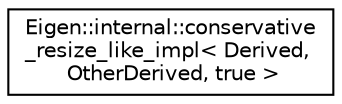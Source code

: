 digraph "Graphical Class Hierarchy"
{
  edge [fontname="Helvetica",fontsize="10",labelfontname="Helvetica",labelfontsize="10"];
  node [fontname="Helvetica",fontsize="10",shape=record];
  rankdir="LR";
  Node1 [label="Eigen::internal::conservative\l_resize_like_impl\< Derived,\l OtherDerived, true \>",height=0.2,width=0.4,color="black", fillcolor="white", style="filled",URL="$struct_eigen_1_1internal_1_1conservative__resize__like__impl_3_01_derived_00_01_other_derived_00_01true_01_4.html"];
}
